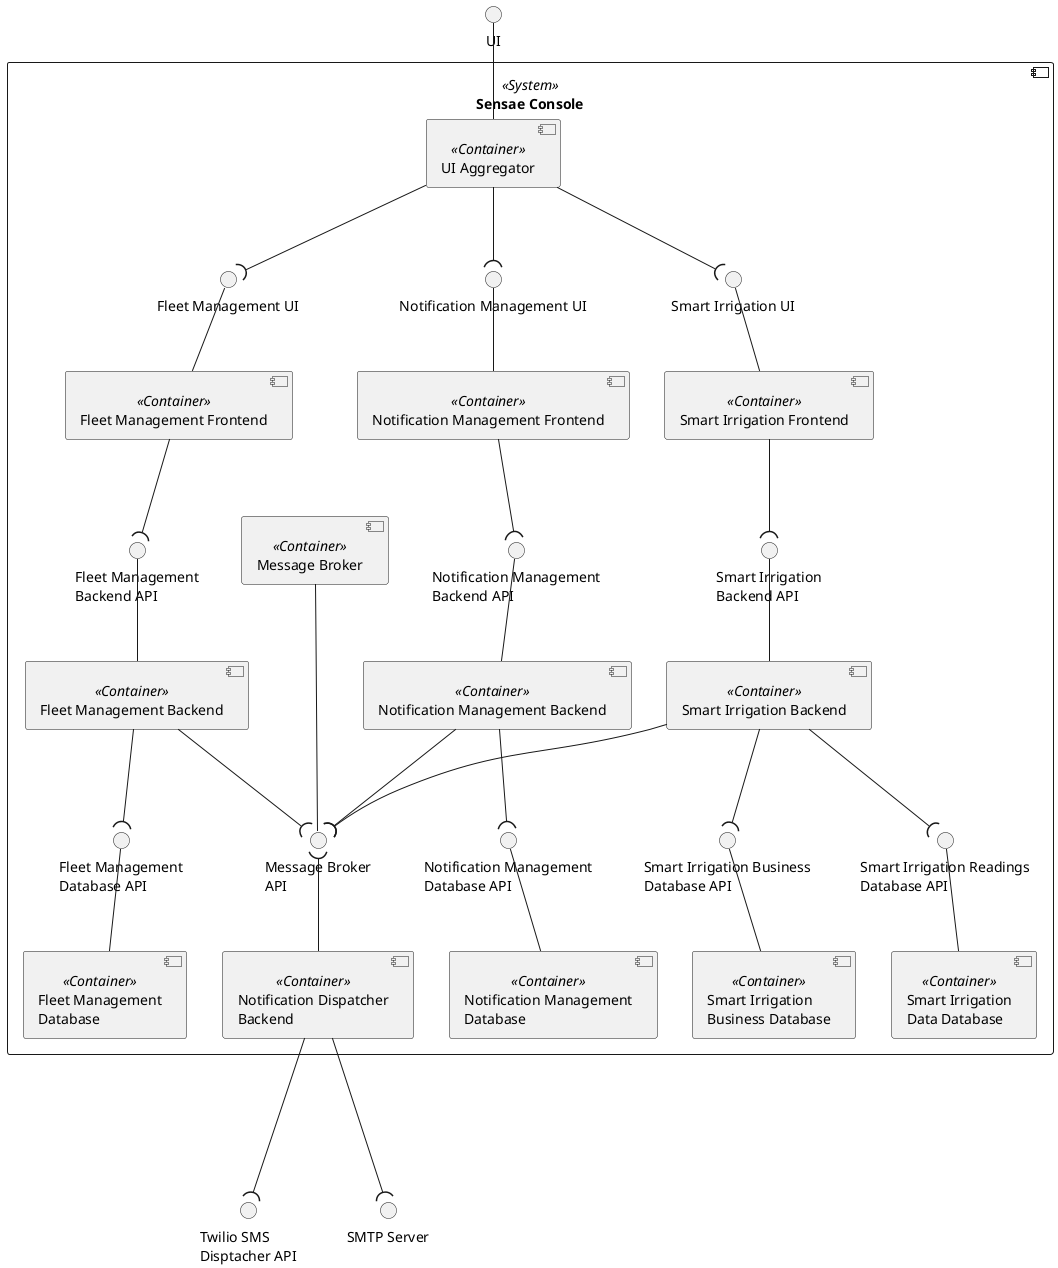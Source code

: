 @startuml service

skinparam sequenceMessageAlign center
skinparam Shadowing false
skinparam componentStyle uml2
skinparam packageStyle rectangle

interface "UI" as UI

interface "Twilio SMS\nDisptacher API" as SMS_ENDPOINT
interface "SMTP Server" as SMTP_ENDPOINT

component "Sensae Console" <<System>> {
    component "UI Aggregator" as UIAG <<Container>>
    component "Fleet Management Frontend" as LTF <<Container>>
    component "Smart Irrigation Frontend" as SIF <<Container>>
    component "Notification Management Frontend" as NOTIF_MAN_FRONT <<Container>>

    interface "Fleet Management UI" as LTF_API
    interface "Smart Irrigation UI" as SIF_API
    interface "Notification Management UI" as NOTIF_MAN_FRONT_API

    LTF_API -- LTF
    SIF_API -- SIF
    NOTIF_MAN_FRONT_API -- NOTIF_MAN_FRONT

    UIAG --( LTF_API
    UIAG --( SIF_API
    UIAG --( NOTIF_MAN_FRONT_API

    component "Message Broker" as MB <<Container>>

    component "Fleet Management Backend" as LTB <<Container>>
    component "Smart Irrigation Backend" as SIB <<Container>>
    component "Fleet Management\nDatabase" as QUESTDB <<Container>>
    component "Smart Irrigation\nData Database" as SIDDB <<Container>>
    component "Smart Irrigation\nBusiness Database" as SIBDB <<Container>>

    component "Notification Management Backend" as NOTIF_MAN_BACK <<Container>>
    component "Notification Management\nDatabase" as NOTIF_MAN_DB <<Container>>
    component "Notification Dispatcher\nBackend" as NOTIF_BACK <<Container>>

    interface "Message Broker\nAPI" as MB_API
    interface "Fleet Management\nBackend API" as LTB_API
    interface "Smart Irrigation\nBackend API" as SIB_API
    interface "Fleet Management\nDatabase API" as QUESTDB_API
    interface "Smart Irrigation Readings\nDatabase API" as SIDDB_API
    interface "Smart Irrigation Business\nDatabase API" as SIBDB_API
    interface "Notification Management\nBackend API" as NOTIF_MAN_BACK_API
    interface "Notification Management\nDatabase API" as NOTIF_MAN_DB_API

    LTB --( QUESTDB_API
    NOTIF_MAN_BACK --( NOTIF_MAN_DB_API
    SIB --( SIDDB_API
    SIB --( SIBDB_API
    MB --- MB_API
    NOTIF_MAN_BACK_API -- NOTIF_MAN_BACK
    LTB_API -- LTB
    SIB_API -- SIB
    UI -- UIAG
    QUESTDB_API -- QUESTDB
    NOTIF_MAN_DB_API -- NOTIF_MAN_DB
    SIDDB_API -- SIDDB
    SIBDB_API -- SIBDB
    LTF --( LTB_API
    SIF --( SIB_API
    NOTIF_MAN_FRONT --( NOTIF_MAN_BACK_API

    LTB --( MB_API
    SIB --( MB_API
    NOTIF_MAN_BACK --( MB_API
    MB_API )-- NOTIF_BACK

    NOTIF_BACK ---( SMS_ENDPOINT
    NOTIF_BACK ---( SMTP_ENDPOINT

    NOTIF_MAN_BACK -[hidden] SIB
}

@enduml
